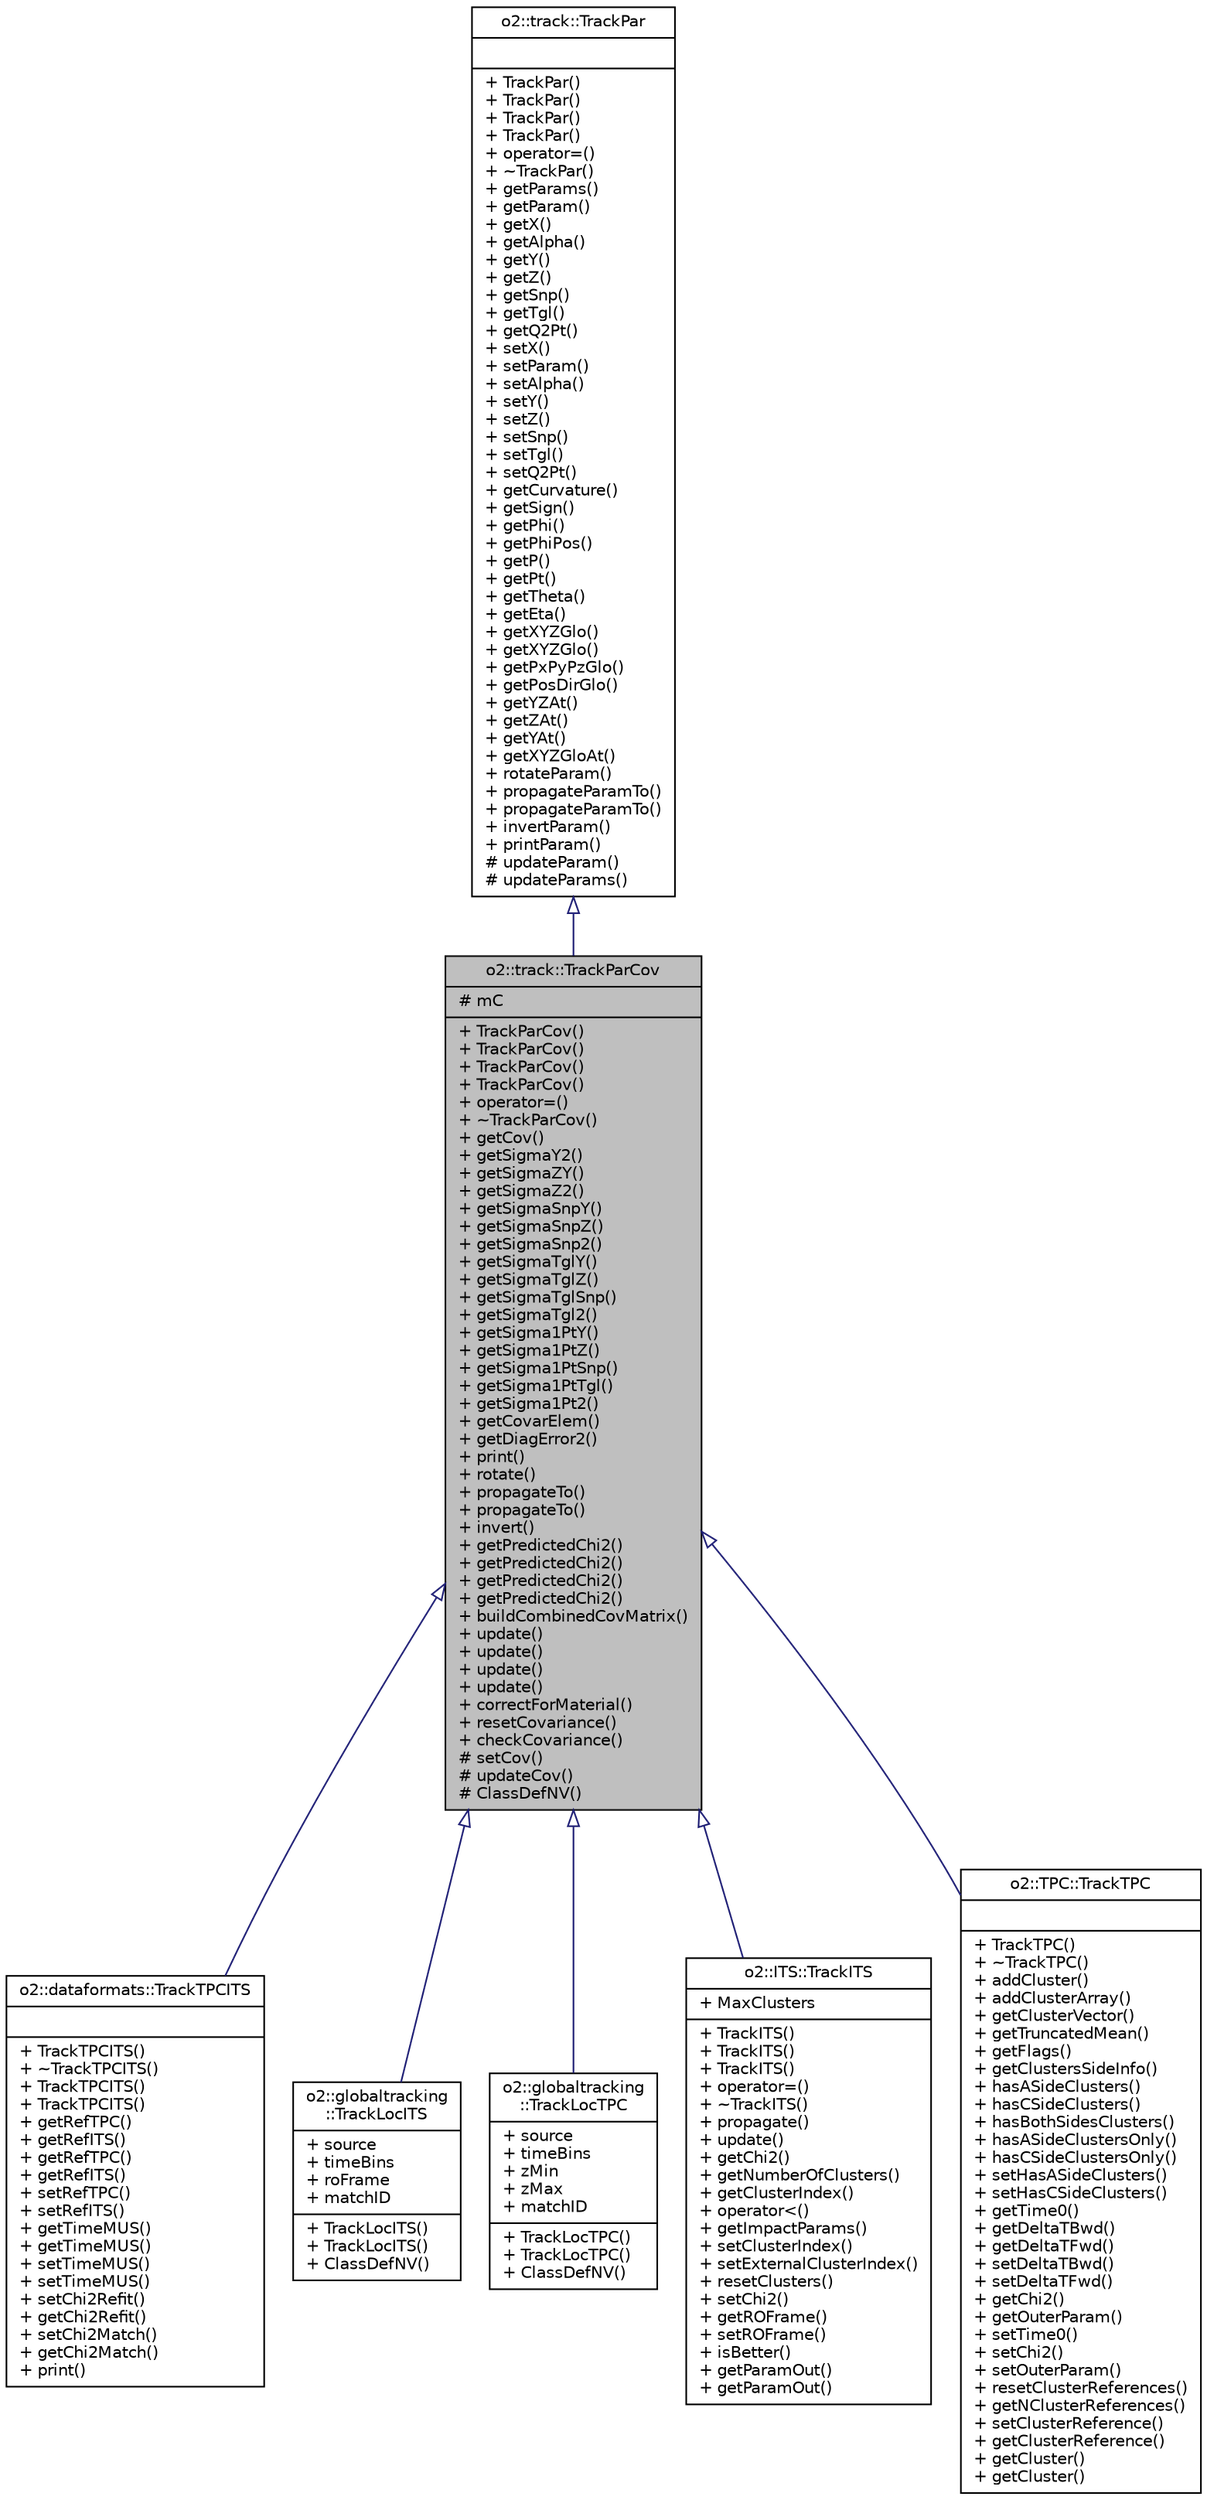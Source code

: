 digraph "o2::track::TrackParCov"
{
 // INTERACTIVE_SVG=YES
  bgcolor="transparent";
  edge [fontname="Helvetica",fontsize="10",labelfontname="Helvetica",labelfontsize="10"];
  node [fontname="Helvetica",fontsize="10",shape=record];
  Node1 [label="{o2::track::TrackParCov\n|# mC\l|+ TrackParCov()\l+ TrackParCov()\l+ TrackParCov()\l+ TrackParCov()\l+ operator=()\l+ ~TrackParCov()\l+ getCov()\l+ getSigmaY2()\l+ getSigmaZY()\l+ getSigmaZ2()\l+ getSigmaSnpY()\l+ getSigmaSnpZ()\l+ getSigmaSnp2()\l+ getSigmaTglY()\l+ getSigmaTglZ()\l+ getSigmaTglSnp()\l+ getSigmaTgl2()\l+ getSigma1PtY()\l+ getSigma1PtZ()\l+ getSigma1PtSnp()\l+ getSigma1PtTgl()\l+ getSigma1Pt2()\l+ getCovarElem()\l+ getDiagError2()\l+ print()\l+ rotate()\l+ propagateTo()\l+ propagateTo()\l+ invert()\l+ getPredictedChi2()\l+ getPredictedChi2()\l+ getPredictedChi2()\l+ getPredictedChi2()\l+ buildCombinedCovMatrix()\l+ update()\l+ update()\l+ update()\l+ update()\l+ correctForMaterial()\l+ resetCovariance()\l+ checkCovariance()\l# setCov()\l# updateCov()\l# ClassDefNV()\l}",height=0.2,width=0.4,color="black", fillcolor="grey75", style="filled" fontcolor="black"];
  Node2 -> Node1 [dir="back",color="midnightblue",fontsize="10",style="solid",arrowtail="onormal",fontname="Helvetica"];
  Node2 [label="{o2::track::TrackPar\n||+ TrackPar()\l+ TrackPar()\l+ TrackPar()\l+ TrackPar()\l+ operator=()\l+ ~TrackPar()\l+ getParams()\l+ getParam()\l+ getX()\l+ getAlpha()\l+ getY()\l+ getZ()\l+ getSnp()\l+ getTgl()\l+ getQ2Pt()\l+ setX()\l+ setParam()\l+ setAlpha()\l+ setY()\l+ setZ()\l+ setSnp()\l+ setTgl()\l+ setQ2Pt()\l+ getCurvature()\l+ getSign()\l+ getPhi()\l+ getPhiPos()\l+ getP()\l+ getPt()\l+ getTheta()\l+ getEta()\l+ getXYZGlo()\l+ getXYZGlo()\l+ getPxPyPzGlo()\l+ getPosDirGlo()\l+ getYZAt()\l+ getZAt()\l+ getYAt()\l+ getXYZGloAt()\l+ rotateParam()\l+ propagateParamTo()\l+ propagateParamTo()\l+ invertParam()\l+ printParam()\l# updateParam()\l# updateParams()\l}",height=0.2,width=0.4,color="black",URL="$dd/de2/classo2_1_1track_1_1TrackPar.html"];
  Node1 -> Node3 [dir="back",color="midnightblue",fontsize="10",style="solid",arrowtail="onormal",fontname="Helvetica"];
  Node3 [label="{o2::dataformats::TrackTPCITS\n||+ TrackTPCITS()\l+ ~TrackTPCITS()\l+ TrackTPCITS()\l+ TrackTPCITS()\l+ getRefTPC()\l+ getRefITS()\l+ getRefTPC()\l+ getRefITS()\l+ setRefTPC()\l+ setRefITS()\l+ getTimeMUS()\l+ getTimeMUS()\l+ setTimeMUS()\l+ setTimeMUS()\l+ setChi2Refit()\l+ getChi2Refit()\l+ setChi2Match()\l+ getChi2Match()\l+ print()\l}",height=0.2,width=0.4,color="black",URL="$d6/d67/classo2_1_1dataformats_1_1TrackTPCITS.html"];
  Node1 -> Node4 [dir="back",color="midnightblue",fontsize="10",style="solid",arrowtail="onormal",fontname="Helvetica"];
  Node4 [label="{o2::globaltracking\l::TrackLocITS\n|+ source\l+ timeBins\l+ roFrame\l+ matchID\l|+ TrackLocITS()\l+ TrackLocITS()\l+ ClassDefNV()\l}",height=0.2,width=0.4,color="black",URL="$d8/d71/structo2_1_1globaltracking_1_1TrackLocITS.html"];
  Node1 -> Node5 [dir="back",color="midnightblue",fontsize="10",style="solid",arrowtail="onormal",fontname="Helvetica"];
  Node5 [label="{o2::globaltracking\l::TrackLocTPC\n|+ source\l+ timeBins\l+ zMin\l+ zMax\l+ matchID\l|+ TrackLocTPC()\l+ TrackLocTPC()\l+ ClassDefNV()\l}",height=0.2,width=0.4,color="black",URL="$db/dea/structo2_1_1globaltracking_1_1TrackLocTPC.html"];
  Node1 -> Node6 [dir="back",color="midnightblue",fontsize="10",style="solid",arrowtail="onormal",fontname="Helvetica"];
  Node6 [label="{o2::ITS::TrackITS\n|+ MaxClusters\l|+ TrackITS()\l+ TrackITS()\l+ TrackITS()\l+ operator=()\l+ ~TrackITS()\l+ propagate()\l+ update()\l+ getChi2()\l+ getNumberOfClusters()\l+ getClusterIndex()\l+ operator\<()\l+ getImpactParams()\l+ setClusterIndex()\l+ setExternalClusterIndex()\l+ resetClusters()\l+ setChi2()\l+ getROFrame()\l+ setROFrame()\l+ isBetter()\l+ getParamOut()\l+ getParamOut()\l}",height=0.2,width=0.4,color="black",URL="$dd/d41/classo2_1_1ITS_1_1TrackITS.html"];
  Node1 -> Node7 [dir="back",color="midnightblue",fontsize="10",style="solid",arrowtail="onormal",fontname="Helvetica"];
  Node7 [label="{o2::TPC::TrackTPC\n||+ TrackTPC()\l+ ~TrackTPC()\l+ addCluster()\l+ addClusterArray()\l+ getClusterVector()\l+ getTruncatedMean()\l+ getFlags()\l+ getClustersSideInfo()\l+ hasASideClusters()\l+ hasCSideClusters()\l+ hasBothSidesClusters()\l+ hasASideClustersOnly()\l+ hasCSideClustersOnly()\l+ setHasASideClusters()\l+ setHasCSideClusters()\l+ getTime0()\l+ getDeltaTBwd()\l+ getDeltaTFwd()\l+ setDeltaTBwd()\l+ setDeltaTFwd()\l+ getChi2()\l+ getOuterParam()\l+ setTime0()\l+ setChi2()\l+ setOuterParam()\l+ resetClusterReferences()\l+ getNClusterReferences()\l+ setClusterReference()\l+ getClusterReference()\l+ getCluster()\l+ getCluster()\l}",height=0.2,width=0.4,color="black",URL="$d9/d6e/classo2_1_1TPC_1_1TrackTPC.html"];
}
